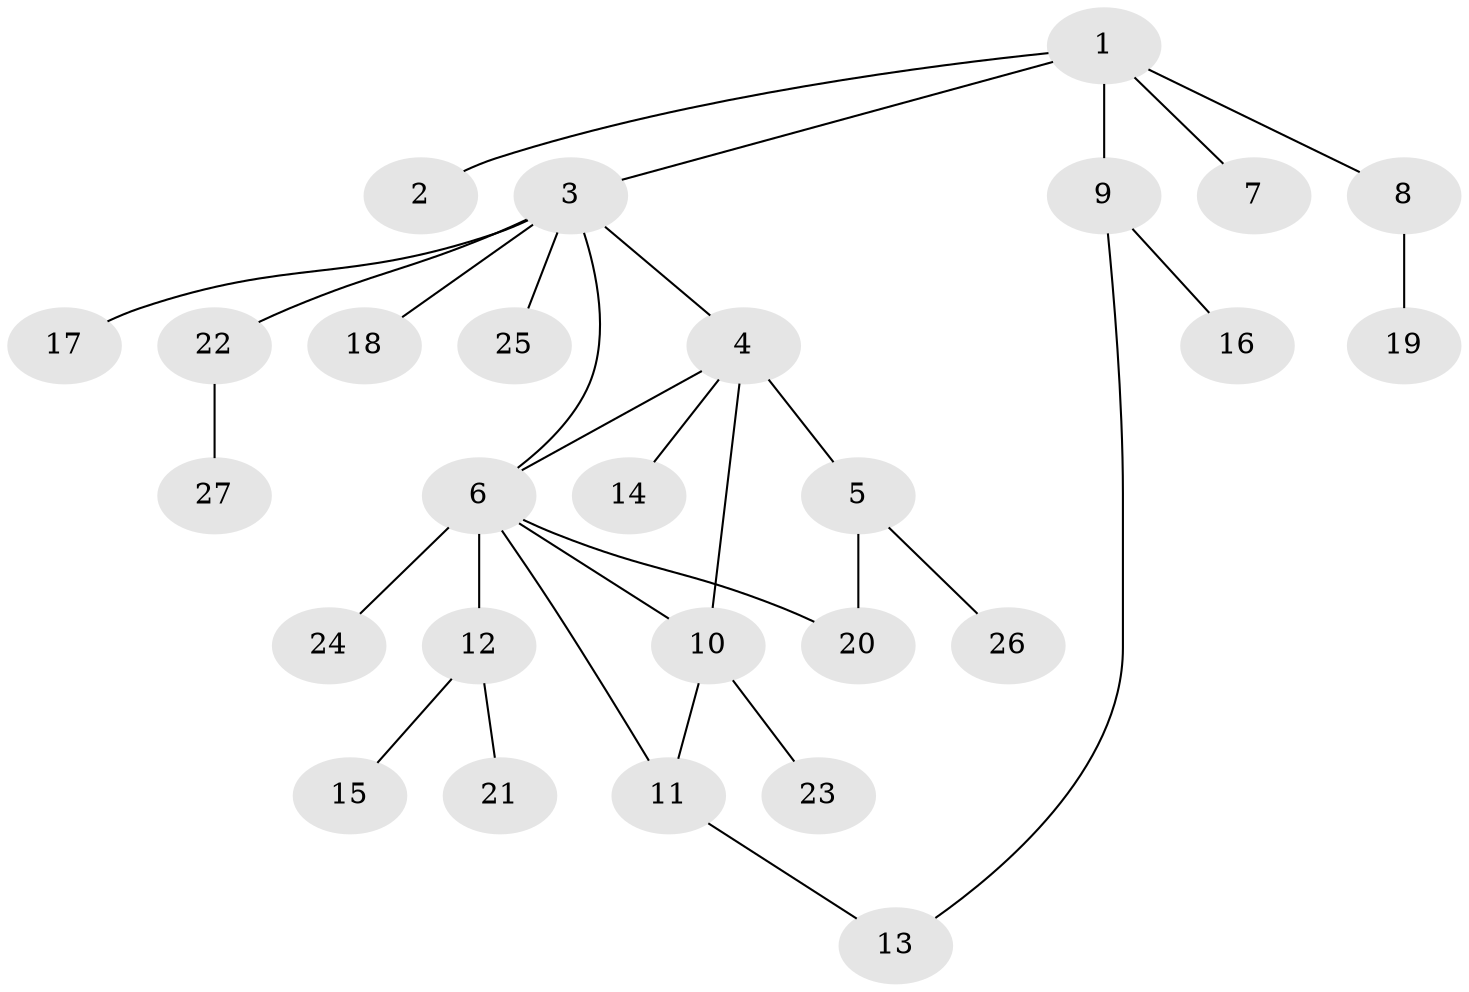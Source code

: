 // original degree distribution, {6: 0.03773584905660377, 2: 0.2830188679245283, 8: 0.018867924528301886, 1: 0.5094339622641509, 4: 0.05660377358490566, 13: 0.018867924528301886, 3: 0.07547169811320754}
// Generated by graph-tools (version 1.1) at 2025/35/03/09/25 02:35:25]
// undirected, 27 vertices, 31 edges
graph export_dot {
graph [start="1"]
  node [color=gray90,style=filled];
  1;
  2;
  3;
  4;
  5;
  6;
  7;
  8;
  9;
  10;
  11;
  12;
  13;
  14;
  15;
  16;
  17;
  18;
  19;
  20;
  21;
  22;
  23;
  24;
  25;
  26;
  27;
  1 -- 2 [weight=1.0];
  1 -- 3 [weight=1.0];
  1 -- 7 [weight=1.0];
  1 -- 8 [weight=1.0];
  1 -- 9 [weight=1.0];
  3 -- 4 [weight=1.0];
  3 -- 6 [weight=1.0];
  3 -- 17 [weight=1.0];
  3 -- 18 [weight=1.0];
  3 -- 22 [weight=1.0];
  3 -- 25 [weight=1.0];
  4 -- 5 [weight=1.0];
  4 -- 6 [weight=1.0];
  4 -- 10 [weight=1.0];
  4 -- 14 [weight=1.0];
  5 -- 20 [weight=1.0];
  5 -- 26 [weight=1.0];
  6 -- 10 [weight=1.0];
  6 -- 11 [weight=1.0];
  6 -- 12 [weight=6.0];
  6 -- 20 [weight=1.0];
  6 -- 24 [weight=1.0];
  8 -- 19 [weight=1.0];
  9 -- 13 [weight=1.0];
  9 -- 16 [weight=1.0];
  10 -- 11 [weight=1.0];
  10 -- 23 [weight=1.0];
  11 -- 13 [weight=1.0];
  12 -- 15 [weight=1.0];
  12 -- 21 [weight=1.0];
  22 -- 27 [weight=1.0];
}
